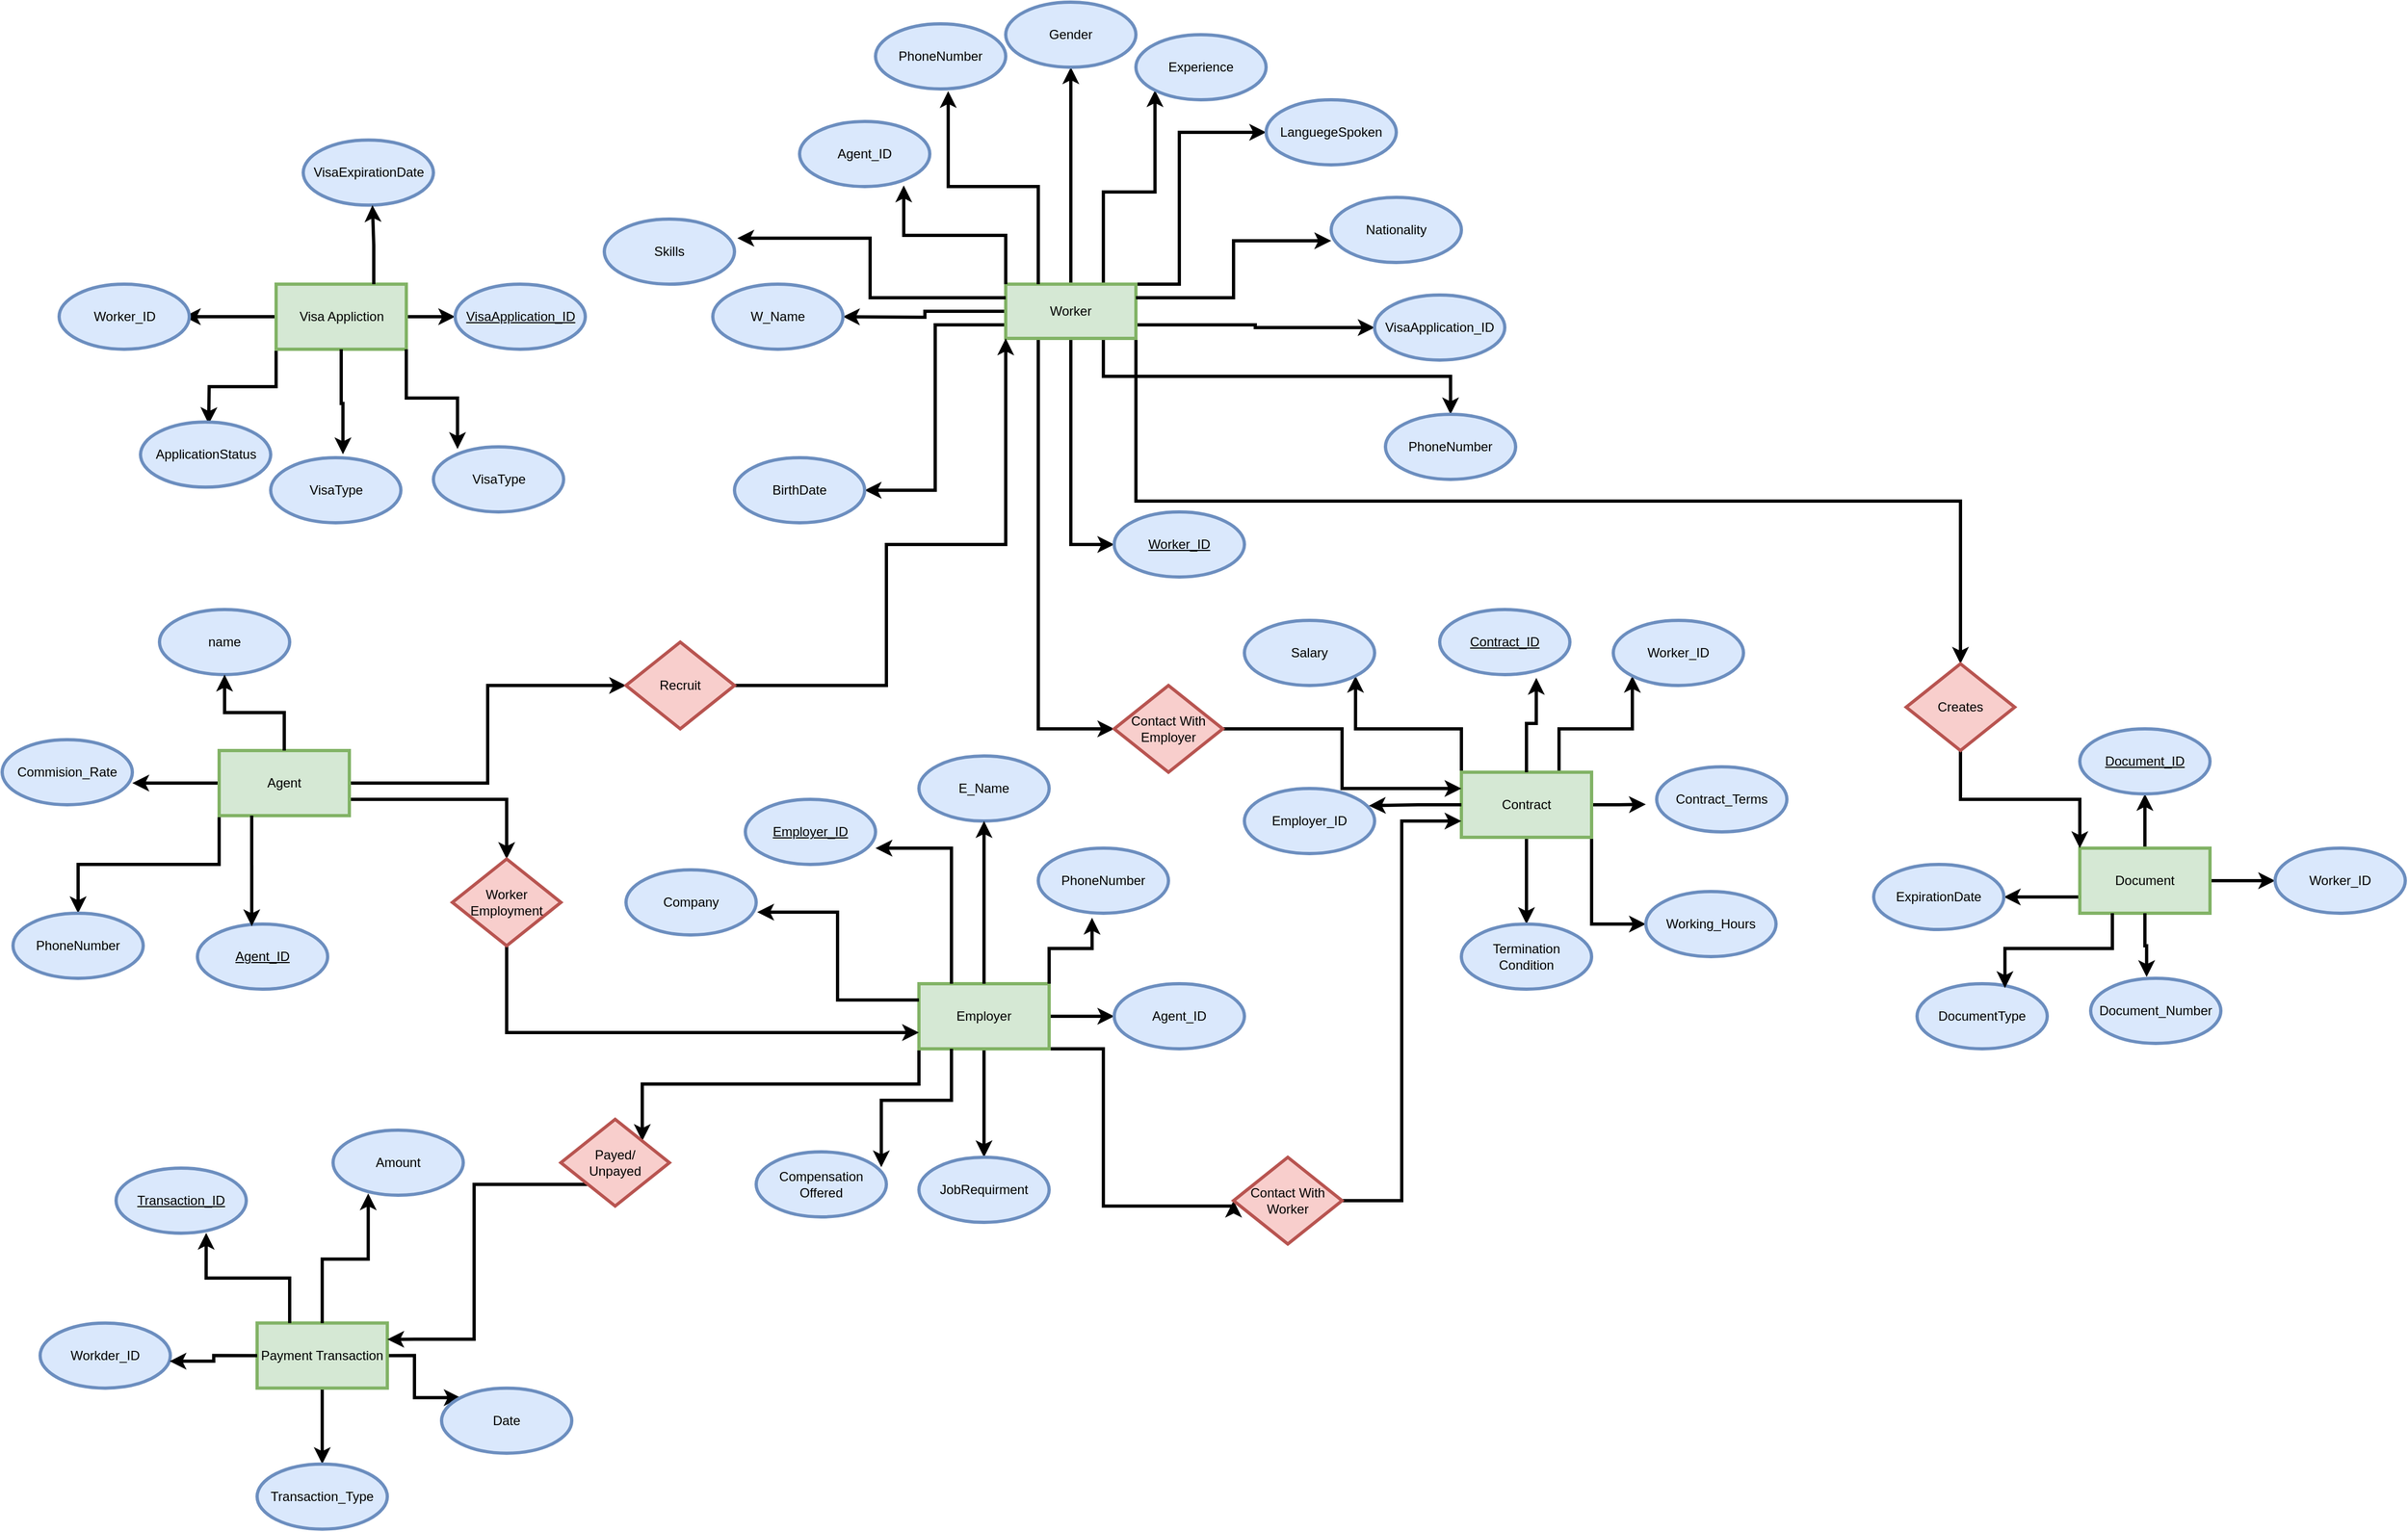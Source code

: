 <mxfile version="24.3.0" type="github">
  <diagram name="Page-1" id="C73sUpdHnXt16KP5BIeg">
    <mxGraphModel dx="2762" dy="2129" grid="0" gridSize="10" guides="1" tooltips="1" connect="1" arrows="1" fold="1" page="1" pageScale="1" pageWidth="850" pageHeight="1100" background="#FFFFFF" math="0" shadow="0">
      <root>
        <mxCell id="0" />
        <mxCell id="1" parent="0" />
        <mxCell id="xsKrtuF8R7khBSsW89uz-205" style="edgeStyle=orthogonalEdgeStyle;rounded=0;orthogonalLoop=1;jettySize=auto;html=1;exitX=0;exitY=0.5;exitDx=0;exitDy=0;strokeWidth=3;" parent="1" source="xsKrtuF8R7khBSsW89uz-209" edge="1">
          <mxGeometry relative="1" as="geometry">
            <mxPoint x="-665" y="-340" as="targetPoint" />
          </mxGeometry>
        </mxCell>
        <mxCell id="xsKrtuF8R7khBSsW89uz-206" style="edgeStyle=orthogonalEdgeStyle;rounded=0;orthogonalLoop=1;jettySize=auto;html=1;exitX=0;exitY=1;exitDx=0;exitDy=0;strokeWidth=3;" parent="1" source="xsKrtuF8R7khBSsW89uz-209" target="xsKrtuF8R7khBSsW89uz-213" edge="1">
          <mxGeometry relative="1" as="geometry" />
        </mxCell>
        <mxCell id="xsKrtuF8R7khBSsW89uz-207" style="edgeStyle=orthogonalEdgeStyle;rounded=0;orthogonalLoop=1;jettySize=auto;html=1;exitX=1;exitY=0.5;exitDx=0;exitDy=0;entryX=0;entryY=0.5;entryDx=0;entryDy=0;strokeWidth=3;" parent="1" source="xsKrtuF8R7khBSsW89uz-209" target="xsKrtuF8R7khBSsW89uz-292" edge="1">
          <mxGeometry relative="1" as="geometry" />
        </mxCell>
        <mxCell id="xsKrtuF8R7khBSsW89uz-208" style="edgeStyle=orthogonalEdgeStyle;rounded=0;orthogonalLoop=1;jettySize=auto;html=1;exitX=1;exitY=0.75;exitDx=0;exitDy=0;entryX=0.5;entryY=0;entryDx=0;entryDy=0;strokeWidth=3;" parent="1" source="xsKrtuF8R7khBSsW89uz-209" target="xsKrtuF8R7khBSsW89uz-298" edge="1">
          <mxGeometry relative="1" as="geometry">
            <Array as="points">
              <mxPoint x="-320" y="-325" />
            </Array>
          </mxGeometry>
        </mxCell>
        <mxCell id="xsKrtuF8R7khBSsW89uz-209" value="Agent" style="rounded=0;whiteSpace=wrap;html=1;fillColor=#d5e8d4;strokeColor=#82b366;strokeWidth=3;" parent="1" vertex="1">
          <mxGeometry x="-585" y="-370" width="120" height="60" as="geometry" />
        </mxCell>
        <mxCell id="xsKrtuF8R7khBSsW89uz-210" value="&lt;u data-sider-select-id=&quot;717300a3-f976-493c-b033-5f2f5b808f56&quot;&gt;Agent_ID&lt;/u&gt;" style="ellipse;whiteSpace=wrap;html=1;fillColor=#dae8fc;strokeColor=#6c8ebf;strokeWidth=3;" parent="1" vertex="1">
          <mxGeometry x="-605" y="-210" width="120" height="60" as="geometry" />
        </mxCell>
        <mxCell id="xsKrtuF8R7khBSsW89uz-211" value="Commision_Rate" style="ellipse;whiteSpace=wrap;html=1;fillColor=#dae8fc;strokeColor=#6c8ebf;strokeWidth=3;" parent="1" vertex="1">
          <mxGeometry x="-785" y="-380" width="120" height="60" as="geometry" />
        </mxCell>
        <mxCell id="xsKrtuF8R7khBSsW89uz-212" value="name" style="ellipse;whiteSpace=wrap;html=1;fillColor=#dae8fc;strokeColor=#6c8ebf;strokeWidth=3;" parent="1" vertex="1">
          <mxGeometry x="-640" y="-500" width="120" height="60" as="geometry" />
        </mxCell>
        <mxCell id="xsKrtuF8R7khBSsW89uz-213" value="PhoneNumber" style="ellipse;whiteSpace=wrap;html=1;fillColor=#dae8fc;strokeColor=#6c8ebf;strokeWidth=3;" parent="1" vertex="1">
          <mxGeometry x="-775" y="-220" width="120" height="60" as="geometry" />
        </mxCell>
        <mxCell id="xsKrtuF8R7khBSsW89uz-214" style="edgeStyle=orthogonalEdgeStyle;rounded=0;orthogonalLoop=1;jettySize=auto;html=1;exitX=1;exitY=0.75;exitDx=0;exitDy=0;entryX=0;entryY=0.5;entryDx=0;entryDy=0;strokeWidth=3;" parent="1" source="xsKrtuF8R7khBSsW89uz-224" target="xsKrtuF8R7khBSsW89uz-234" edge="1">
          <mxGeometry relative="1" as="geometry" />
        </mxCell>
        <mxCell id="xsKrtuF8R7khBSsW89uz-215" style="edgeStyle=orthogonalEdgeStyle;rounded=0;orthogonalLoop=1;jettySize=auto;html=1;exitX=0.75;exitY=1;exitDx=0;exitDy=0;strokeWidth=3;" parent="1" source="xsKrtuF8R7khBSsW89uz-224" target="xsKrtuF8R7khBSsW89uz-233" edge="1">
          <mxGeometry relative="1" as="geometry" />
        </mxCell>
        <mxCell id="xsKrtuF8R7khBSsW89uz-216" style="edgeStyle=orthogonalEdgeStyle;rounded=0;orthogonalLoop=1;jettySize=auto;html=1;exitX=0.5;exitY=0;exitDx=0;exitDy=0;entryX=0.5;entryY=1;entryDx=0;entryDy=0;strokeWidth=3;" parent="1" source="xsKrtuF8R7khBSsW89uz-224" target="xsKrtuF8R7khBSsW89uz-227" edge="1">
          <mxGeometry relative="1" as="geometry" />
        </mxCell>
        <mxCell id="xsKrtuF8R7khBSsW89uz-217" style="edgeStyle=orthogonalEdgeStyle;rounded=0;orthogonalLoop=1;jettySize=auto;html=1;exitX=0.75;exitY=0;exitDx=0;exitDy=0;entryX=0;entryY=1;entryDx=0;entryDy=0;strokeWidth=3;" parent="1" source="xsKrtuF8R7khBSsW89uz-224" target="xsKrtuF8R7khBSsW89uz-231" edge="1">
          <mxGeometry relative="1" as="geometry" />
        </mxCell>
        <mxCell id="xsKrtuF8R7khBSsW89uz-218" style="edgeStyle=orthogonalEdgeStyle;rounded=0;orthogonalLoop=1;jettySize=auto;html=1;exitX=1;exitY=0;exitDx=0;exitDy=0;entryX=0;entryY=0.5;entryDx=0;entryDy=0;strokeWidth=3;" parent="1" source="xsKrtuF8R7khBSsW89uz-224" target="xsKrtuF8R7khBSsW89uz-235" edge="1">
          <mxGeometry relative="1" as="geometry">
            <Array as="points">
              <mxPoint x="300" y="-800" />
              <mxPoint x="300" y="-940" />
            </Array>
          </mxGeometry>
        </mxCell>
        <mxCell id="xsKrtuF8R7khBSsW89uz-219" style="edgeStyle=orthogonalEdgeStyle;rounded=0;orthogonalLoop=1;jettySize=auto;html=1;exitX=0;exitY=0.5;exitDx=0;exitDy=0;entryX=1;entryY=0.5;entryDx=0;entryDy=0;strokeWidth=3;" parent="1" source="xsKrtuF8R7khBSsW89uz-224" edge="1">
          <mxGeometry relative="1" as="geometry">
            <mxPoint x="-10.0" y="-770" as="targetPoint" />
          </mxGeometry>
        </mxCell>
        <mxCell id="xsKrtuF8R7khBSsW89uz-220" style="edgeStyle=orthogonalEdgeStyle;rounded=0;orthogonalLoop=1;jettySize=auto;html=1;exitX=0;exitY=0.75;exitDx=0;exitDy=0;entryX=1;entryY=0.5;entryDx=0;entryDy=0;strokeWidth=3;" parent="1" source="xsKrtuF8R7khBSsW89uz-224" target="xsKrtuF8R7khBSsW89uz-226" edge="1">
          <mxGeometry relative="1" as="geometry" />
        </mxCell>
        <mxCell id="xsKrtuF8R7khBSsW89uz-221" style="edgeStyle=orthogonalEdgeStyle;rounded=0;orthogonalLoop=1;jettySize=auto;html=1;exitX=1;exitY=1;exitDx=0;exitDy=0;entryX=0.5;entryY=0;entryDx=0;entryDy=0;strokeWidth=3;" parent="1" source="xsKrtuF8R7khBSsW89uz-224" target="xsKrtuF8R7khBSsW89uz-294" edge="1">
          <mxGeometry relative="1" as="geometry" />
        </mxCell>
        <mxCell id="xsKrtuF8R7khBSsW89uz-222" style="edgeStyle=orthogonalEdgeStyle;rounded=0;orthogonalLoop=1;jettySize=auto;html=1;exitX=0.5;exitY=1;exitDx=0;exitDy=0;entryX=0;entryY=0.5;entryDx=0;entryDy=0;strokeWidth=3;" parent="1" source="xsKrtuF8R7khBSsW89uz-224" target="xsKrtuF8R7khBSsW89uz-230" edge="1">
          <mxGeometry relative="1" as="geometry" />
        </mxCell>
        <mxCell id="xsKrtuF8R7khBSsW89uz-223" style="edgeStyle=orthogonalEdgeStyle;rounded=0;orthogonalLoop=1;jettySize=auto;html=1;exitX=0.25;exitY=1;exitDx=0;exitDy=0;entryX=0;entryY=0.5;entryDx=0;entryDy=0;strokeWidth=3;" parent="1" source="xsKrtuF8R7khBSsW89uz-224" target="xsKrtuF8R7khBSsW89uz-303" edge="1">
          <mxGeometry relative="1" as="geometry" />
        </mxCell>
        <mxCell id="xsKrtuF8R7khBSsW89uz-224" value="Worker" style="rounded=0;whiteSpace=wrap;html=1;fillColor=#d5e8d4;strokeColor=#82b366;strokeWidth=3;" parent="1" vertex="1">
          <mxGeometry x="140" y="-800" width="120" height="50" as="geometry" />
        </mxCell>
        <mxCell id="xsKrtuF8R7khBSsW89uz-225" value="W_Name" style="ellipse;whiteSpace=wrap;html=1;fillColor=#dae8fc;strokeColor=#6c8ebf;strokeWidth=3;" parent="1" vertex="1">
          <mxGeometry x="-130" y="-800" width="120" height="60" as="geometry" />
        </mxCell>
        <mxCell id="xsKrtuF8R7khBSsW89uz-226" value="BirthDate" style="ellipse;whiteSpace=wrap;html=1;fillColor=#dae8fc;strokeColor=#6c8ebf;strokeWidth=3;" parent="1" vertex="1">
          <mxGeometry x="-110" y="-640" width="120" height="60" as="geometry" />
        </mxCell>
        <mxCell id="xsKrtuF8R7khBSsW89uz-227" value="Gender" style="ellipse;whiteSpace=wrap;html=1;fillColor=#dae8fc;strokeColor=#6c8ebf;strokeWidth=3;" parent="1" vertex="1">
          <mxGeometry x="140" y="-1060" width="120" height="60" as="geometry" />
        </mxCell>
        <mxCell id="xsKrtuF8R7khBSsW89uz-228" value="PhoneNumber" style="ellipse;whiteSpace=wrap;html=1;fillColor=#dae8fc;strokeColor=#6c8ebf;strokeWidth=3;" parent="1" vertex="1">
          <mxGeometry x="20" y="-1040" width="120" height="60" as="geometry" />
        </mxCell>
        <mxCell id="xsKrtuF8R7khBSsW89uz-229" value="Nationality" style="ellipse;whiteSpace=wrap;html=1;fillColor=#dae8fc;strokeColor=#6c8ebf;strokeWidth=3;" parent="1" vertex="1">
          <mxGeometry x="440" y="-880" width="120" height="60" as="geometry" />
        </mxCell>
        <mxCell id="xsKrtuF8R7khBSsW89uz-230" value="&lt;u data-sider-select-id=&quot;36d310c6-cce7-4a95-9f82-bfc01e326d13&quot;&gt;Worker_ID&lt;/u&gt;" style="ellipse;whiteSpace=wrap;html=1;fillColor=#dae8fc;strokeColor=#6c8ebf;strokeWidth=3;" parent="1" vertex="1">
          <mxGeometry x="240" y="-590" width="120" height="60" as="geometry" />
        </mxCell>
        <mxCell id="xsKrtuF8R7khBSsW89uz-231" value="Experience" style="ellipse;whiteSpace=wrap;html=1;fillColor=#dae8fc;strokeColor=#6c8ebf;strokeWidth=3;" parent="1" vertex="1">
          <mxGeometry x="260" y="-1030" width="120" height="60" as="geometry" />
        </mxCell>
        <mxCell id="xsKrtuF8R7khBSsW89uz-232" value="Skills" style="ellipse;whiteSpace=wrap;html=1;fillColor=#dae8fc;strokeColor=#6c8ebf;strokeWidth=3;" parent="1" vertex="1">
          <mxGeometry x="-230" y="-860" width="120" height="60" as="geometry" />
        </mxCell>
        <mxCell id="xsKrtuF8R7khBSsW89uz-233" value="PhoneNumber" style="ellipse;whiteSpace=wrap;html=1;fillColor=#dae8fc;strokeColor=#6c8ebf;strokeWidth=3;" parent="1" vertex="1">
          <mxGeometry x="490" y="-680" width="120" height="60" as="geometry" />
        </mxCell>
        <mxCell id="xsKrtuF8R7khBSsW89uz-234" value="VisaApplication_ID" style="ellipse;whiteSpace=wrap;html=1;fillColor=#dae8fc;strokeColor=#6c8ebf;strokeWidth=3;" parent="1" vertex="1">
          <mxGeometry x="480" y="-790" width="120" height="60" as="geometry" />
        </mxCell>
        <mxCell id="xsKrtuF8R7khBSsW89uz-235" value="LanguegeSpoken" style="ellipse;whiteSpace=wrap;html=1;fillColor=#dae8fc;strokeColor=#6c8ebf;strokeWidth=3;" parent="1" vertex="1">
          <mxGeometry x="380" y="-970" width="120" height="60" as="geometry" />
        </mxCell>
        <mxCell id="xsKrtuF8R7khBSsW89uz-236" value="Agent_ID" style="ellipse;whiteSpace=wrap;html=1;fillColor=#dae8fc;strokeColor=#6c8ebf;strokeWidth=3;" parent="1" vertex="1">
          <mxGeometry x="-50" y="-950" width="120" height="60" as="geometry" />
        </mxCell>
        <mxCell id="xsKrtuF8R7khBSsW89uz-237" style="edgeStyle=orthogonalEdgeStyle;rounded=0;orthogonalLoop=1;jettySize=auto;html=1;exitX=0.5;exitY=1;exitDx=0;exitDy=0;strokeWidth=3;" parent="1" source="xsKrtuF8R7khBSsW89uz-240" edge="1">
          <mxGeometry relative="1" as="geometry">
            <mxPoint x="120" y="5" as="targetPoint" />
          </mxGeometry>
        </mxCell>
        <mxCell id="xsKrtuF8R7khBSsW89uz-238" style="edgeStyle=orthogonalEdgeStyle;rounded=0;orthogonalLoop=1;jettySize=auto;html=1;exitX=1;exitY=0.5;exitDx=0;exitDy=0;entryX=0;entryY=0.5;entryDx=0;entryDy=0;strokeWidth=3;" parent="1" source="xsKrtuF8R7khBSsW89uz-240" target="xsKrtuF8R7khBSsW89uz-247" edge="1">
          <mxGeometry relative="1" as="geometry" />
        </mxCell>
        <mxCell id="xsKrtuF8R7khBSsW89uz-239" style="edgeStyle=orthogonalEdgeStyle;rounded=0;orthogonalLoop=1;jettySize=auto;html=1;exitX=1;exitY=1;exitDx=0;exitDy=0;entryX=0;entryY=0.5;entryDx=0;entryDy=0;strokeWidth=3;" parent="1" source="xsKrtuF8R7khBSsW89uz-240" target="xsKrtuF8R7khBSsW89uz-301" edge="1">
          <mxGeometry relative="1" as="geometry">
            <Array as="points">
              <mxPoint x="230" y="-95" />
              <mxPoint x="230" y="50" />
            </Array>
          </mxGeometry>
        </mxCell>
        <mxCell id="xsKrtuF8R7khBSsW89uz-321" style="edgeStyle=orthogonalEdgeStyle;rounded=0;orthogonalLoop=1;jettySize=auto;html=1;exitX=0;exitY=1;exitDx=0;exitDy=0;entryX=1;entryY=0;entryDx=0;entryDy=0;strokeWidth=3;" parent="1" source="xsKrtuF8R7khBSsW89uz-240" target="xsKrtuF8R7khBSsW89uz-319" edge="1">
          <mxGeometry relative="1" as="geometry" />
        </mxCell>
        <mxCell id="xsKrtuF8R7khBSsW89uz-240" value="Employer" style="rounded=0;whiteSpace=wrap;html=1;fillColor=#d5e8d4;strokeColor=#82b366;strokeWidth=3;" parent="1" vertex="1">
          <mxGeometry x="60" y="-155" width="120" height="60" as="geometry" />
        </mxCell>
        <mxCell id="xsKrtuF8R7khBSsW89uz-241" value="&lt;u data-sider-select-id=&quot;23e8c111-15bc-4141-a7d1-3e83173d41f5&quot;&gt;Employer_ID&lt;/u&gt;" style="ellipse;whiteSpace=wrap;html=1;fillColor=#dae8fc;strokeColor=#6c8ebf;strokeWidth=3;" parent="1" vertex="1">
          <mxGeometry x="-100" y="-325" width="120" height="60" as="geometry" />
        </mxCell>
        <mxCell id="xsKrtuF8R7khBSsW89uz-242" value="Company" style="ellipse;whiteSpace=wrap;html=1;fillColor=#dae8fc;strokeColor=#6c8ebf;strokeWidth=3;" parent="1" vertex="1">
          <mxGeometry x="-210" y="-260" width="120" height="60" as="geometry" />
        </mxCell>
        <mxCell id="xsKrtuF8R7khBSsW89uz-243" value="PhoneNumber" style="ellipse;whiteSpace=wrap;html=1;fillColor=#dae8fc;strokeColor=#6c8ebf;strokeWidth=3;" parent="1" vertex="1">
          <mxGeometry x="170" y="-280" width="120" height="60" as="geometry" />
        </mxCell>
        <mxCell id="xsKrtuF8R7khBSsW89uz-244" value="E_Name" style="ellipse;whiteSpace=wrap;html=1;fillColor=#dae8fc;strokeColor=#6c8ebf;strokeWidth=3;" parent="1" vertex="1">
          <mxGeometry x="60" y="-365" width="120" height="60" as="geometry" />
        </mxCell>
        <mxCell id="xsKrtuF8R7khBSsW89uz-245" value="Compensation Offered" style="ellipse;whiteSpace=wrap;html=1;fillColor=#dae8fc;strokeColor=#6c8ebf;strokeWidth=3;" parent="1" vertex="1">
          <mxGeometry x="-90" width="120" height="60" as="geometry" />
        </mxCell>
        <mxCell id="xsKrtuF8R7khBSsW89uz-246" value="JobRequirment" style="ellipse;whiteSpace=wrap;html=1;fillColor=#dae8fc;strokeColor=#6c8ebf;strokeWidth=3;" parent="1" vertex="1">
          <mxGeometry x="60" y="5" width="120" height="60" as="geometry" />
        </mxCell>
        <mxCell id="xsKrtuF8R7khBSsW89uz-247" value="Agent_ID" style="ellipse;whiteSpace=wrap;html=1;fillColor=#dae8fc;strokeColor=#6c8ebf;strokeWidth=3;" parent="1" vertex="1">
          <mxGeometry x="240" y="-155" width="120" height="60" as="geometry" />
        </mxCell>
        <mxCell id="xsKrtuF8R7khBSsW89uz-248" style="edgeStyle=orthogonalEdgeStyle;rounded=0;orthogonalLoop=1;jettySize=auto;html=1;exitX=0.5;exitY=1;exitDx=0;exitDy=0;strokeWidth=3;" parent="1" source="xsKrtuF8R7khBSsW89uz-252" target="xsKrtuF8R7khBSsW89uz-259" edge="1">
          <mxGeometry relative="1" as="geometry" />
        </mxCell>
        <mxCell id="xsKrtuF8R7khBSsW89uz-249" style="edgeStyle=orthogonalEdgeStyle;rounded=0;orthogonalLoop=1;jettySize=auto;html=1;exitX=0.75;exitY=0;exitDx=0;exitDy=0;entryX=0;entryY=1;entryDx=0;entryDy=0;strokeWidth=3;" parent="1" source="xsKrtuF8R7khBSsW89uz-252" target="xsKrtuF8R7khBSsW89uz-255" edge="1">
          <mxGeometry relative="1" as="geometry" />
        </mxCell>
        <mxCell id="xsKrtuF8R7khBSsW89uz-250" style="edgeStyle=orthogonalEdgeStyle;rounded=0;orthogonalLoop=1;jettySize=auto;html=1;exitX=0;exitY=0;exitDx=0;exitDy=0;entryX=1;entryY=1;entryDx=0;entryDy=0;strokeWidth=3;" parent="1" source="xsKrtuF8R7khBSsW89uz-252" target="xsKrtuF8R7khBSsW89uz-257" edge="1">
          <mxGeometry relative="1" as="geometry" />
        </mxCell>
        <mxCell id="xsKrtuF8R7khBSsW89uz-251" style="edgeStyle=orthogonalEdgeStyle;rounded=0;orthogonalLoop=1;jettySize=auto;html=1;exitX=1;exitY=0.5;exitDx=0;exitDy=0;strokeWidth=3;" parent="1" source="xsKrtuF8R7khBSsW89uz-252" edge="1">
          <mxGeometry relative="1" as="geometry">
            <mxPoint x="730" y="-320.353" as="targetPoint" />
          </mxGeometry>
        </mxCell>
        <mxCell id="xsKrtuF8R7khBSsW89uz-324" style="edgeStyle=orthogonalEdgeStyle;rounded=0;orthogonalLoop=1;jettySize=auto;html=1;exitX=1;exitY=1;exitDx=0;exitDy=0;entryX=0;entryY=0.5;entryDx=0;entryDy=0;strokeWidth=3;" parent="1" source="xsKrtuF8R7khBSsW89uz-252" target="xsKrtuF8R7khBSsW89uz-258" edge="1">
          <mxGeometry relative="1" as="geometry" />
        </mxCell>
        <mxCell id="xsKrtuF8R7khBSsW89uz-252" value="Contract" style="rounded=0;whiteSpace=wrap;html=1;fillColor=#d5e8d4;strokeColor=#82b366;strokeWidth=3;" parent="1" vertex="1">
          <mxGeometry x="560" y="-350" width="120" height="60" as="geometry" />
        </mxCell>
        <mxCell id="xsKrtuF8R7khBSsW89uz-253" value="&lt;u data-sider-select-id=&quot;6358ed8e-4f7c-4cbd-963f-a621c6542ef9&quot;&gt;Contract_ID&lt;/u&gt;" style="ellipse;whiteSpace=wrap;html=1;fillColor=#dae8fc;strokeColor=#6c8ebf;strokeWidth=3;" parent="1" vertex="1">
          <mxGeometry x="540" y="-500" width="120" height="60" as="geometry" />
        </mxCell>
        <mxCell id="xsKrtuF8R7khBSsW89uz-254" value="Contract_Terms" style="ellipse;whiteSpace=wrap;html=1;fillColor=#dae8fc;strokeColor=#6c8ebf;strokeWidth=3;" parent="1" vertex="1">
          <mxGeometry x="740" y="-355" width="120" height="60" as="geometry" />
        </mxCell>
        <mxCell id="xsKrtuF8R7khBSsW89uz-255" value="Worker_ID" style="ellipse;whiteSpace=wrap;html=1;fillColor=#dae8fc;strokeColor=#6c8ebf;strokeWidth=3;" parent="1" vertex="1">
          <mxGeometry x="700" y="-490" width="120" height="60" as="geometry" />
        </mxCell>
        <mxCell id="xsKrtuF8R7khBSsW89uz-256" value="Employer_ID" style="ellipse;whiteSpace=wrap;html=1;fillColor=#dae8fc;strokeColor=#6c8ebf;strokeWidth=3;" parent="1" vertex="1">
          <mxGeometry x="360" y="-335" width="120" height="60" as="geometry" />
        </mxCell>
        <mxCell id="xsKrtuF8R7khBSsW89uz-257" value="Salary" style="ellipse;whiteSpace=wrap;html=1;fillColor=#dae8fc;strokeColor=#6c8ebf;strokeWidth=3;" parent="1" vertex="1">
          <mxGeometry x="360" y="-490" width="120" height="60" as="geometry" />
        </mxCell>
        <mxCell id="xsKrtuF8R7khBSsW89uz-258" value="Working_Hours" style="ellipse;whiteSpace=wrap;html=1;fillColor=#dae8fc;strokeColor=#6c8ebf;strokeWidth=3;" parent="1" vertex="1">
          <mxGeometry x="730" y="-240" width="120" height="60" as="geometry" />
        </mxCell>
        <mxCell id="xsKrtuF8R7khBSsW89uz-259" value="Termination&lt;br&gt;Condition" style="ellipse;whiteSpace=wrap;html=1;fillColor=#dae8fc;strokeColor=#6c8ebf;strokeWidth=3;" parent="1" vertex="1">
          <mxGeometry x="560" y="-210" width="120" height="60" as="geometry" />
        </mxCell>
        <mxCell id="xsKrtuF8R7khBSsW89uz-260" style="edgeStyle=orthogonalEdgeStyle;rounded=0;orthogonalLoop=1;jettySize=auto;html=1;exitX=0.5;exitY=0;exitDx=0;exitDy=0;entryX=0.5;entryY=1;entryDx=0;entryDy=0;strokeWidth=3;" parent="1" source="xsKrtuF8R7khBSsW89uz-263" target="xsKrtuF8R7khBSsW89uz-268" edge="1">
          <mxGeometry relative="1" as="geometry" />
        </mxCell>
        <mxCell id="xsKrtuF8R7khBSsW89uz-261" style="edgeStyle=orthogonalEdgeStyle;rounded=0;orthogonalLoop=1;jettySize=auto;html=1;exitX=1;exitY=0.5;exitDx=0;exitDy=0;entryX=0;entryY=0.5;entryDx=0;entryDy=0;strokeWidth=3;" parent="1" source="xsKrtuF8R7khBSsW89uz-263" target="xsKrtuF8R7khBSsW89uz-264" edge="1">
          <mxGeometry relative="1" as="geometry" />
        </mxCell>
        <mxCell id="xsKrtuF8R7khBSsW89uz-262" style="edgeStyle=orthogonalEdgeStyle;rounded=0;orthogonalLoop=1;jettySize=auto;html=1;exitX=0;exitY=0.75;exitDx=0;exitDy=0;strokeWidth=3;" parent="1" source="xsKrtuF8R7khBSsW89uz-263" target="xsKrtuF8R7khBSsW89uz-267" edge="1">
          <mxGeometry relative="1" as="geometry" />
        </mxCell>
        <mxCell id="xsKrtuF8R7khBSsW89uz-263" value="Document" style="rounded=0;whiteSpace=wrap;html=1;fillColor=#d5e8d4;strokeColor=#82b366;strokeWidth=3;" parent="1" vertex="1">
          <mxGeometry x="1130" y="-280" width="120" height="60" as="geometry" />
        </mxCell>
        <mxCell id="xsKrtuF8R7khBSsW89uz-264" value="Worker_ID" style="ellipse;whiteSpace=wrap;html=1;fillColor=#dae8fc;strokeColor=#6c8ebf;strokeWidth=3;" parent="1" vertex="1">
          <mxGeometry x="1310" y="-280" width="120" height="60" as="geometry" />
        </mxCell>
        <mxCell id="xsKrtuF8R7khBSsW89uz-265" value="DocumentType" style="ellipse;whiteSpace=wrap;html=1;fillColor=#dae8fc;strokeColor=#6c8ebf;strokeWidth=3;" parent="1" vertex="1">
          <mxGeometry x="980" y="-155" width="120" height="60" as="geometry" />
        </mxCell>
        <mxCell id="xsKrtuF8R7khBSsW89uz-266" value="Document_Number" style="ellipse;whiteSpace=wrap;html=1;fillColor=#dae8fc;strokeColor=#6c8ebf;strokeWidth=3;" parent="1" vertex="1">
          <mxGeometry x="1140" y="-160" width="120" height="60" as="geometry" />
        </mxCell>
        <mxCell id="xsKrtuF8R7khBSsW89uz-267" value="ExpirationDate" style="ellipse;whiteSpace=wrap;html=1;fillColor=#dae8fc;strokeColor=#6c8ebf;strokeWidth=3;" parent="1" vertex="1">
          <mxGeometry x="940" y="-265" width="120" height="60" as="geometry" />
        </mxCell>
        <mxCell id="xsKrtuF8R7khBSsW89uz-268" value="&lt;u data-sider-select-id=&quot;a00ba6b8-f869-4f7d-a8ca-a27f68c9212b&quot;&gt;Document_ID&lt;/u&gt;" style="ellipse;whiteSpace=wrap;html=1;fillColor=#dae8fc;strokeColor=#6c8ebf;strokeWidth=3;" parent="1" vertex="1">
          <mxGeometry x="1130" y="-390" width="120" height="60" as="geometry" />
        </mxCell>
        <mxCell id="xsKrtuF8R7khBSsW89uz-269" style="edgeStyle=orthogonalEdgeStyle;rounded=0;orthogonalLoop=1;jettySize=auto;html=1;exitX=0.25;exitY=1;exitDx=0;exitDy=0;entryX=0.675;entryY=0.067;entryDx=0;entryDy=0;entryPerimeter=0;strokeWidth=3;" parent="1" source="xsKrtuF8R7khBSsW89uz-263" target="xsKrtuF8R7khBSsW89uz-265" edge="1">
          <mxGeometry relative="1" as="geometry" />
        </mxCell>
        <mxCell id="xsKrtuF8R7khBSsW89uz-270" style="edgeStyle=orthogonalEdgeStyle;rounded=0;orthogonalLoop=1;jettySize=auto;html=1;exitX=0.5;exitY=0;exitDx=0;exitDy=0;entryX=0.742;entryY=1.05;entryDx=0;entryDy=0;entryPerimeter=0;strokeWidth=3;" parent="1" source="xsKrtuF8R7khBSsW89uz-252" target="xsKrtuF8R7khBSsW89uz-253" edge="1">
          <mxGeometry relative="1" as="geometry" />
        </mxCell>
        <mxCell id="xsKrtuF8R7khBSsW89uz-271" style="edgeStyle=orthogonalEdgeStyle;rounded=0;orthogonalLoop=1;jettySize=auto;html=1;exitX=0;exitY=0;exitDx=0;exitDy=0;entryX=0.8;entryY=0.983;entryDx=0;entryDy=0;entryPerimeter=0;strokeWidth=3;" parent="1" source="xsKrtuF8R7khBSsW89uz-224" target="xsKrtuF8R7khBSsW89uz-236" edge="1">
          <mxGeometry relative="1" as="geometry" />
        </mxCell>
        <mxCell id="xsKrtuF8R7khBSsW89uz-272" style="edgeStyle=orthogonalEdgeStyle;rounded=0;orthogonalLoop=1;jettySize=auto;html=1;exitX=0.25;exitY=0;exitDx=0;exitDy=0;entryX=0.558;entryY=1.033;entryDx=0;entryDy=0;entryPerimeter=0;strokeWidth=3;" parent="1" source="xsKrtuF8R7khBSsW89uz-224" target="xsKrtuF8R7khBSsW89uz-228" edge="1">
          <mxGeometry relative="1" as="geometry" />
        </mxCell>
        <mxCell id="xsKrtuF8R7khBSsW89uz-273" style="edgeStyle=orthogonalEdgeStyle;rounded=0;orthogonalLoop=1;jettySize=auto;html=1;exitX=1;exitY=0.25;exitDx=0;exitDy=0;entryX=0;entryY=0.667;entryDx=0;entryDy=0;entryPerimeter=0;strokeWidth=3;" parent="1" source="xsKrtuF8R7khBSsW89uz-224" target="xsKrtuF8R7khBSsW89uz-229" edge="1">
          <mxGeometry relative="1" as="geometry" />
        </mxCell>
        <mxCell id="xsKrtuF8R7khBSsW89uz-274" style="edgeStyle=orthogonalEdgeStyle;rounded=0;orthogonalLoop=1;jettySize=auto;html=1;exitX=0;exitY=0.25;exitDx=0;exitDy=0;entryX=1.008;entryY=0.65;entryDx=0;entryDy=0;entryPerimeter=0;strokeWidth=3;" parent="1" source="xsKrtuF8R7khBSsW89uz-240" target="xsKrtuF8R7khBSsW89uz-242" edge="1">
          <mxGeometry relative="1" as="geometry" />
        </mxCell>
        <mxCell id="xsKrtuF8R7khBSsW89uz-275" style="edgeStyle=orthogonalEdgeStyle;rounded=0;orthogonalLoop=1;jettySize=auto;html=1;exitX=0.5;exitY=0;exitDx=0;exitDy=0;strokeWidth=3;" parent="1" source="xsKrtuF8R7khBSsW89uz-240" target="xsKrtuF8R7khBSsW89uz-244" edge="1">
          <mxGeometry relative="1" as="geometry">
            <mxPoint x="120.04" y="-280.02" as="targetPoint" />
          </mxGeometry>
        </mxCell>
        <mxCell id="xsKrtuF8R7khBSsW89uz-276" style="edgeStyle=orthogonalEdgeStyle;rounded=0;orthogonalLoop=1;jettySize=auto;html=1;exitX=0.25;exitY=0;exitDx=0;exitDy=0;entryX=1;entryY=0.75;entryDx=0;entryDy=0;entryPerimeter=0;strokeWidth=3;" parent="1" source="xsKrtuF8R7khBSsW89uz-240" target="xsKrtuF8R7khBSsW89uz-241" edge="1">
          <mxGeometry relative="1" as="geometry" />
        </mxCell>
        <mxCell id="xsKrtuF8R7khBSsW89uz-277" style="edgeStyle=orthogonalEdgeStyle;rounded=0;orthogonalLoop=1;jettySize=auto;html=1;exitX=0.5;exitY=0;exitDx=0;exitDy=0;entryX=0.5;entryY=1;entryDx=0;entryDy=0;strokeWidth=3;" parent="1" source="xsKrtuF8R7khBSsW89uz-209" target="xsKrtuF8R7khBSsW89uz-212" edge="1">
          <mxGeometry relative="1" as="geometry">
            <mxPoint x="-524.96" y="-430" as="targetPoint" />
          </mxGeometry>
        </mxCell>
        <mxCell id="xsKrtuF8R7khBSsW89uz-278" style="edgeStyle=orthogonalEdgeStyle;rounded=0;orthogonalLoop=1;jettySize=auto;html=1;exitX=0.25;exitY=1;exitDx=0;exitDy=0;entryX=0.417;entryY=0.033;entryDx=0;entryDy=0;entryPerimeter=0;strokeWidth=3;" parent="1" source="xsKrtuF8R7khBSsW89uz-209" target="xsKrtuF8R7khBSsW89uz-210" edge="1">
          <mxGeometry relative="1" as="geometry" />
        </mxCell>
        <mxCell id="xsKrtuF8R7khBSsW89uz-279" style="edgeStyle=orthogonalEdgeStyle;rounded=0;orthogonalLoop=1;jettySize=auto;html=1;exitX=0.5;exitY=1;exitDx=0;exitDy=0;entryX=0.5;entryY=0;entryDx=0;entryDy=0;strokeWidth=3;" parent="1" source="xsKrtuF8R7khBSsW89uz-281" target="xsKrtuF8R7khBSsW89uz-282" edge="1">
          <mxGeometry relative="1" as="geometry">
            <mxPoint x="-489.69" y="267.82" as="targetPoint" />
          </mxGeometry>
        </mxCell>
        <mxCell id="xsKrtuF8R7khBSsW89uz-280" style="edgeStyle=orthogonalEdgeStyle;rounded=0;orthogonalLoop=1;jettySize=auto;html=1;exitX=1;exitY=0.5;exitDx=0;exitDy=0;entryX=0;entryY=0;entryDx=0;entryDy=0;strokeWidth=3;" parent="1" source="xsKrtuF8R7khBSsW89uz-281" target="xsKrtuF8R7khBSsW89uz-284" edge="1">
          <mxGeometry relative="1" as="geometry">
            <mxPoint x="-360" y="187.889" as="targetPoint" />
          </mxGeometry>
        </mxCell>
        <mxCell id="xsKrtuF8R7khBSsW89uz-281" value="Payment Transaction" style="rounded=0;whiteSpace=wrap;html=1;fillColor=#d5e8d4;strokeColor=#82b366;strokeWidth=3;" parent="1" vertex="1">
          <mxGeometry x="-550" y="157.82" width="120" height="60" as="geometry" />
        </mxCell>
        <mxCell id="xsKrtuF8R7khBSsW89uz-282" value="Transaction_Type" style="ellipse;whiteSpace=wrap;html=1;fillColor=#dae8fc;strokeColor=#6c8ebf;strokeWidth=3;" parent="1" vertex="1">
          <mxGeometry x="-550" y="287.82" width="120" height="60" as="geometry" />
        </mxCell>
        <mxCell id="xsKrtuF8R7khBSsW89uz-283" value="Workder_ID" style="ellipse;whiteSpace=wrap;html=1;fillColor=#dae8fc;strokeColor=#6c8ebf;strokeWidth=3;" parent="1" vertex="1">
          <mxGeometry x="-750" y="157.82" width="120" height="60" as="geometry" />
        </mxCell>
        <mxCell id="xsKrtuF8R7khBSsW89uz-284" value="Date" style="ellipse;whiteSpace=wrap;html=1;fillColor=#dae8fc;strokeColor=#6c8ebf;strokeWidth=3;" parent="1" vertex="1">
          <mxGeometry x="-380" y="217.82" width="120" height="60" as="geometry" />
        </mxCell>
        <mxCell id="xsKrtuF8R7khBSsW89uz-285" value="&lt;u data-sider-select-id=&quot;44159ea1-d267-41ae-8280-f90725d608b9&quot;&gt;Transaction_ID&lt;/u&gt;" style="ellipse;whiteSpace=wrap;html=1;fillColor=#dae8fc;strokeColor=#6c8ebf;strokeWidth=3;" parent="1" vertex="1">
          <mxGeometry x="-680" y="15.0" width="120" height="60" as="geometry" />
        </mxCell>
        <mxCell id="xsKrtuF8R7khBSsW89uz-286" value="Amount" style="ellipse;whiteSpace=wrap;html=1;fillColor=#dae8fc;strokeColor=#6c8ebf;strokeWidth=3;" parent="1" vertex="1">
          <mxGeometry x="-480" y="-20.0" width="120" height="60" as="geometry" />
        </mxCell>
        <mxCell id="xsKrtuF8R7khBSsW89uz-287" style="edgeStyle=orthogonalEdgeStyle;rounded=0;orthogonalLoop=1;jettySize=auto;html=1;exitX=0;exitY=0.5;exitDx=0;exitDy=0;entryX=0.994;entryY=0.587;entryDx=0;entryDy=0;entryPerimeter=0;strokeWidth=3;" parent="1" source="xsKrtuF8R7khBSsW89uz-281" target="xsKrtuF8R7khBSsW89uz-283" edge="1">
          <mxGeometry relative="1" as="geometry" />
        </mxCell>
        <mxCell id="xsKrtuF8R7khBSsW89uz-288" style="edgeStyle=orthogonalEdgeStyle;rounded=0;orthogonalLoop=1;jettySize=auto;html=1;exitX=0.25;exitY=0;exitDx=0;exitDy=0;entryX=0.692;entryY=0.995;entryDx=0;entryDy=0;entryPerimeter=0;strokeWidth=3;" parent="1" source="xsKrtuF8R7khBSsW89uz-281" target="xsKrtuF8R7khBSsW89uz-285" edge="1">
          <mxGeometry relative="1" as="geometry" />
        </mxCell>
        <mxCell id="xsKrtuF8R7khBSsW89uz-289" style="edgeStyle=orthogonalEdgeStyle;rounded=0;orthogonalLoop=1;jettySize=auto;html=1;exitX=0.5;exitY=0;exitDx=0;exitDy=0;entryX=0.27;entryY=0.972;entryDx=0;entryDy=0;entryPerimeter=0;strokeWidth=3;" parent="1" source="xsKrtuF8R7khBSsW89uz-281" target="xsKrtuF8R7khBSsW89uz-286" edge="1">
          <mxGeometry relative="1" as="geometry" />
        </mxCell>
        <mxCell id="xsKrtuF8R7khBSsW89uz-291" style="edgeStyle=orthogonalEdgeStyle;rounded=0;orthogonalLoop=1;jettySize=auto;html=1;exitX=1;exitY=0.5;exitDx=0;exitDy=0;entryX=0;entryY=1;entryDx=0;entryDy=0;strokeWidth=3;" parent="1" source="xsKrtuF8R7khBSsW89uz-292" target="xsKrtuF8R7khBSsW89uz-224" edge="1">
          <mxGeometry relative="1" as="geometry">
            <Array as="points">
              <mxPoint x="30" y="-430" />
              <mxPoint x="30" y="-560" />
              <mxPoint x="140" y="-560" />
            </Array>
          </mxGeometry>
        </mxCell>
        <mxCell id="xsKrtuF8R7khBSsW89uz-292" value="Recruit" style="rhombus;whiteSpace=wrap;html=1;fillColor=#f8cecc;strokeColor=#b85450;strokeWidth=3;" parent="1" vertex="1">
          <mxGeometry x="-210" y="-470" width="100" height="80" as="geometry" />
        </mxCell>
        <mxCell id="xsKrtuF8R7khBSsW89uz-293" style="edgeStyle=orthogonalEdgeStyle;rounded=0;orthogonalLoop=1;jettySize=auto;html=1;exitX=0.5;exitY=1;exitDx=0;exitDy=0;entryX=0;entryY=0;entryDx=0;entryDy=0;strokeWidth=3;" parent="1" source="xsKrtuF8R7khBSsW89uz-294" target="xsKrtuF8R7khBSsW89uz-263" edge="1">
          <mxGeometry relative="1" as="geometry" />
        </mxCell>
        <mxCell id="xsKrtuF8R7khBSsW89uz-294" value="Creates" style="rhombus;whiteSpace=wrap;html=1;fillColor=#f8cecc;strokeColor=#b85450;strokeWidth=3;" parent="1" vertex="1">
          <mxGeometry x="970" y="-450" width="100" height="80" as="geometry" />
        </mxCell>
        <mxCell id="xsKrtuF8R7khBSsW89uz-295" style="edgeStyle=orthogonalEdgeStyle;rounded=0;orthogonalLoop=1;jettySize=auto;html=1;exitX=0.5;exitY=1;exitDx=0;exitDy=0;entryX=0.43;entryY=-0.02;entryDx=0;entryDy=0;entryPerimeter=0;strokeWidth=3;" parent="1" source="xsKrtuF8R7khBSsW89uz-263" target="xsKrtuF8R7khBSsW89uz-266" edge="1">
          <mxGeometry relative="1" as="geometry" />
        </mxCell>
        <mxCell id="xsKrtuF8R7khBSsW89uz-296" style="edgeStyle=orthogonalEdgeStyle;rounded=0;orthogonalLoop=1;jettySize=auto;html=1;exitX=0;exitY=0.5;exitDx=0;exitDy=0;entryX=0.956;entryY=0.264;entryDx=0;entryDy=0;entryPerimeter=0;strokeWidth=3;" parent="1" source="xsKrtuF8R7khBSsW89uz-252" target="xsKrtuF8R7khBSsW89uz-256" edge="1">
          <mxGeometry relative="1" as="geometry" />
        </mxCell>
        <mxCell id="xsKrtuF8R7khBSsW89uz-297" style="edgeStyle=orthogonalEdgeStyle;rounded=0;orthogonalLoop=1;jettySize=auto;html=1;exitX=0.5;exitY=1;exitDx=0;exitDy=0;entryX=0;entryY=0.75;entryDx=0;entryDy=0;strokeWidth=3;" parent="1" source="xsKrtuF8R7khBSsW89uz-298" target="xsKrtuF8R7khBSsW89uz-240" edge="1">
          <mxGeometry relative="1" as="geometry" />
        </mxCell>
        <mxCell id="xsKrtuF8R7khBSsW89uz-298" value="Worker Employment" style="rhombus;whiteSpace=wrap;html=1;fillColor=#f8cecc;strokeColor=#b85450;strokeWidth=3;" parent="1" vertex="1">
          <mxGeometry x="-370" y="-270" width="100" height="80" as="geometry" />
        </mxCell>
        <mxCell id="xsKrtuF8R7khBSsW89uz-299" style="edgeStyle=orthogonalEdgeStyle;rounded=0;orthogonalLoop=1;jettySize=auto;html=1;exitX=1;exitY=0;exitDx=0;exitDy=0;entryX=0.413;entryY=1.069;entryDx=0;entryDy=0;entryPerimeter=0;strokeWidth=3;" parent="1" source="xsKrtuF8R7khBSsW89uz-240" target="xsKrtuF8R7khBSsW89uz-243" edge="1">
          <mxGeometry relative="1" as="geometry" />
        </mxCell>
        <mxCell id="xsKrtuF8R7khBSsW89uz-300" style="edgeStyle=orthogonalEdgeStyle;rounded=0;orthogonalLoop=1;jettySize=auto;html=1;exitX=1;exitY=0.5;exitDx=0;exitDy=0;entryX=0;entryY=0.75;entryDx=0;entryDy=0;strokeWidth=3;" parent="1" source="xsKrtuF8R7khBSsW89uz-301" target="xsKrtuF8R7khBSsW89uz-252" edge="1">
          <mxGeometry relative="1" as="geometry" />
        </mxCell>
        <mxCell id="xsKrtuF8R7khBSsW89uz-301" value="Contact With&lt;br&gt;Worker" style="rhombus;whiteSpace=wrap;html=1;fillColor=#f8cecc;strokeColor=#b85450;strokeWidth=3;" parent="1" vertex="1">
          <mxGeometry x="350" y="5" width="100" height="80" as="geometry" />
        </mxCell>
        <mxCell id="xsKrtuF8R7khBSsW89uz-302" style="edgeStyle=orthogonalEdgeStyle;rounded=0;orthogonalLoop=1;jettySize=auto;html=1;exitX=1;exitY=0.5;exitDx=0;exitDy=0;entryX=0;entryY=0.25;entryDx=0;entryDy=0;strokeWidth=3;" parent="1" source="xsKrtuF8R7khBSsW89uz-303" target="xsKrtuF8R7khBSsW89uz-252" edge="1">
          <mxGeometry relative="1" as="geometry" />
        </mxCell>
        <mxCell id="xsKrtuF8R7khBSsW89uz-303" value="Contact With&lt;br&gt;Employer" style="rhombus;whiteSpace=wrap;html=1;fillColor=#f8cecc;strokeColor=#b85450;strokeWidth=3;" parent="1" vertex="1">
          <mxGeometry x="240" y="-430" width="100" height="80" as="geometry" />
        </mxCell>
        <mxCell id="xsKrtuF8R7khBSsW89uz-304" style="edgeStyle=orthogonalEdgeStyle;rounded=0;orthogonalLoop=1;jettySize=auto;html=1;exitX=0;exitY=0.25;exitDx=0;exitDy=0;entryX=1.022;entryY=0.294;entryDx=0;entryDy=0;entryPerimeter=0;strokeWidth=3;" parent="1" source="xsKrtuF8R7khBSsW89uz-224" target="xsKrtuF8R7khBSsW89uz-232" edge="1">
          <mxGeometry relative="1" as="geometry" />
        </mxCell>
        <mxCell id="xsKrtuF8R7khBSsW89uz-306" style="edgeStyle=orthogonalEdgeStyle;rounded=0;orthogonalLoop=1;jettySize=auto;html=1;exitX=1;exitY=0.5;exitDx=0;exitDy=0;entryX=0;entryY=0.5;entryDx=0;entryDy=0;strokeWidth=3;" parent="1" source="xsKrtuF8R7khBSsW89uz-309" target="xsKrtuF8R7khBSsW89uz-313" edge="1">
          <mxGeometry relative="1" as="geometry" />
        </mxCell>
        <mxCell id="xsKrtuF8R7khBSsW89uz-307" style="edgeStyle=orthogonalEdgeStyle;rounded=0;orthogonalLoop=1;jettySize=auto;html=1;exitX=0;exitY=1;exitDx=0;exitDy=0;entryX=1;entryY=0;entryDx=0;entryDy=0;strokeWidth=3;" parent="1" source="xsKrtuF8R7khBSsW89uz-309" edge="1">
          <mxGeometry relative="1" as="geometry">
            <mxPoint x="-594.656" y="-671.002" as="targetPoint" />
          </mxGeometry>
        </mxCell>
        <mxCell id="xsKrtuF8R7khBSsW89uz-308" style="edgeStyle=orthogonalEdgeStyle;rounded=0;orthogonalLoop=1;jettySize=auto;html=1;entryX=1;entryY=0.5;entryDx=0;entryDy=0;strokeWidth=3;" parent="1" source="xsKrtuF8R7khBSsW89uz-309" edge="1">
          <mxGeometry relative="1" as="geometry">
            <mxPoint x="-617.5" y="-770.0" as="targetPoint" />
          </mxGeometry>
        </mxCell>
        <mxCell id="xsKrtuF8R7khBSsW89uz-309" value="Visa Appliction" style="rounded=0;whiteSpace=wrap;html=1;fillColor=#d5e8d4;strokeColor=#82b366;strokeWidth=3;" parent="1" vertex="1">
          <mxGeometry x="-532.5" y="-800.0" width="120" height="60" as="geometry" />
        </mxCell>
        <mxCell id="xsKrtuF8R7khBSsW89uz-310" value="ApplicationStatus" style="ellipse;whiteSpace=wrap;html=1;fillColor=#dae8fc;strokeColor=#6c8ebf;strokeWidth=3;" parent="1" vertex="1">
          <mxGeometry x="-657.5" y="-672.82" width="120" height="60" as="geometry" />
        </mxCell>
        <mxCell id="xsKrtuF8R7khBSsW89uz-311" value="Worker_ID" style="ellipse;whiteSpace=wrap;html=1;fillColor=#dae8fc;strokeColor=#6c8ebf;strokeWidth=3;" parent="1" vertex="1">
          <mxGeometry x="-732.5" y="-800.0" width="120" height="60" as="geometry" />
        </mxCell>
        <mxCell id="xsKrtuF8R7khBSsW89uz-312" value="VisaType" style="ellipse;whiteSpace=wrap;html=1;fillColor=#dae8fc;strokeColor=#6c8ebf;strokeWidth=3;" parent="1" vertex="1">
          <mxGeometry x="-537.5" y="-640.0" width="120" height="60" as="geometry" />
        </mxCell>
        <mxCell id="xsKrtuF8R7khBSsW89uz-313" value="&lt;u data-sider-select-id=&quot;ad14bb65-e6a6-42e6-b7d6-93e1eea86ac6&quot;&gt;VisaApplication_ID&lt;/u&gt;" style="ellipse;whiteSpace=wrap;html=1;fillColor=#dae8fc;strokeColor=#6c8ebf;strokeWidth=3;" parent="1" vertex="1">
          <mxGeometry x="-367.5" y="-800.0" width="120" height="60" as="geometry" />
        </mxCell>
        <mxCell id="xsKrtuF8R7khBSsW89uz-314" value="VisaType" style="ellipse;whiteSpace=wrap;html=1;fillColor=#dae8fc;strokeColor=#6c8ebf;strokeWidth=3;" parent="1" vertex="1">
          <mxGeometry x="-387.5" y="-650.0" width="120" height="60" as="geometry" />
        </mxCell>
        <mxCell id="xsKrtuF8R7khBSsW89uz-315" value="VisaExpirationDate" style="ellipse;whiteSpace=wrap;html=1;fillColor=#dae8fc;strokeColor=#6c8ebf;strokeWidth=3;" parent="1" vertex="1">
          <mxGeometry x="-507.5" y="-932.82" width="120" height="60" as="geometry" />
        </mxCell>
        <mxCell id="xsKrtuF8R7khBSsW89uz-316" style="edgeStyle=orthogonalEdgeStyle;rounded=0;orthogonalLoop=1;jettySize=auto;html=1;exitX=0.75;exitY=0;exitDx=0;exitDy=0;entryX=0.365;entryY=0.953;entryDx=0;entryDy=0;entryPerimeter=0;strokeWidth=3;" parent="1" source="xsKrtuF8R7khBSsW89uz-309" edge="1">
          <mxGeometry relative="1" as="geometry">
            <mxPoint x="-443.7" y="-872.82" as="targetPoint" />
          </mxGeometry>
        </mxCell>
        <mxCell id="xsKrtuF8R7khBSsW89uz-317" style="edgeStyle=orthogonalEdgeStyle;rounded=0;orthogonalLoop=1;jettySize=auto;html=1;exitX=1;exitY=1;exitDx=0;exitDy=0;entryX=0.185;entryY=0.033;entryDx=0;entryDy=0;entryPerimeter=0;strokeWidth=3;" parent="1" source="xsKrtuF8R7khBSsW89uz-309" target="xsKrtuF8R7khBSsW89uz-314" edge="1">
          <mxGeometry relative="1" as="geometry" />
        </mxCell>
        <mxCell id="xsKrtuF8R7khBSsW89uz-318" style="edgeStyle=orthogonalEdgeStyle;rounded=0;orthogonalLoop=1;jettySize=auto;html=1;entryX=0.555;entryY=-0.053;entryDx=0;entryDy=0;entryPerimeter=0;strokeWidth=3;" parent="1" source="xsKrtuF8R7khBSsW89uz-309" target="xsKrtuF8R7khBSsW89uz-312" edge="1">
          <mxGeometry relative="1" as="geometry" />
        </mxCell>
        <mxCell id="xsKrtuF8R7khBSsW89uz-323" style="edgeStyle=orthogonalEdgeStyle;rounded=0;orthogonalLoop=1;jettySize=auto;html=1;exitX=0;exitY=1;exitDx=0;exitDy=0;entryX=1;entryY=0.25;entryDx=0;entryDy=0;strokeWidth=3;" parent="1" source="xsKrtuF8R7khBSsW89uz-319" target="xsKrtuF8R7khBSsW89uz-281" edge="1">
          <mxGeometry relative="1" as="geometry" />
        </mxCell>
        <mxCell id="xsKrtuF8R7khBSsW89uz-319" value="Payed/&lt;br&gt;Unpayed" style="rhombus;whiteSpace=wrap;html=1;fillColor=#f8cecc;strokeColor=#b85450;strokeWidth=3;" parent="1" vertex="1">
          <mxGeometry x="-270" y="-30" width="100" height="80" as="geometry" />
        </mxCell>
        <mxCell id="xsKrtuF8R7khBSsW89uz-320" style="edgeStyle=orthogonalEdgeStyle;rounded=0;orthogonalLoop=1;jettySize=auto;html=1;exitX=0.25;exitY=1;exitDx=0;exitDy=0;entryX=0.961;entryY=0.236;entryDx=0;entryDy=0;entryPerimeter=0;strokeWidth=3;" parent="1" source="xsKrtuF8R7khBSsW89uz-240" target="xsKrtuF8R7khBSsW89uz-245" edge="1">
          <mxGeometry relative="1" as="geometry" />
        </mxCell>
      </root>
    </mxGraphModel>
  </diagram>
</mxfile>
